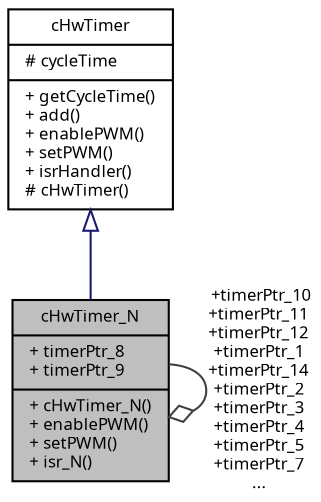 digraph "cHwTimer_N"
{
  edge [fontname="Sans",fontsize="8",labelfontname="Sans",labelfontsize="8"];
  node [fontname="Sans",fontsize="8",shape=record];
  Node1 [label="{cHwTimer_N\n|+ timerPtr_8\l+ timerPtr_9\l|+ cHwTimer_N()\l+ enablePWM()\l+ setPWM()\l+ isr_N()\l}",height=0.2,width=0.4,color="black", fillcolor="grey75", style="filled", fontcolor="black"];
  Node2 -> Node1 [dir="back",color="midnightblue",fontsize="8",style="solid",arrowtail="onormal",fontname="Sans"];
  Node2 [label="{cHwTimer\n|# cycleTime\l|+ getCycleTime()\l+ add()\l+ enablePWM()\l+ setPWM()\l+ isrHandler()\l# cHwTimer()\l}",height=0.2,width=0.4,color="black", fillcolor="white", style="filled",URL="$classc_hw_timer.html",tooltip="Abstract class supporting timer hardware. "];
  Node1 -> Node1 [color="grey25",fontsize="8",style="solid",label=" +timerPtr_10\n+timerPtr_11\n+timerPtr_12\n+timerPtr_1\n+timerPtr_14\n+timerPtr_2\n+timerPtr_3\n+timerPtr_4\n+timerPtr_5\n+timerPtr_7\n..." ,arrowhead="odiamond",fontname="Sans"];
}
